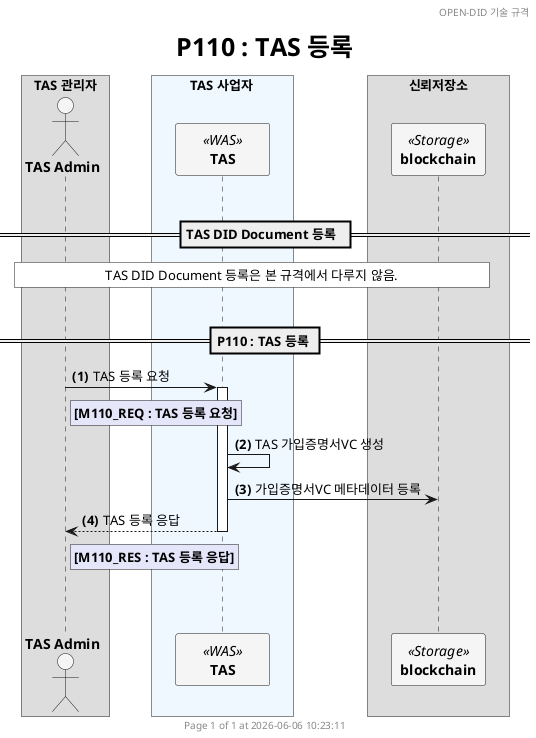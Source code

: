 
@startuml P110_register_tas_simple_ko

'- - - - - - - - - - - - - - - - - - - - - - - - - - - - - - - - - - - - - - - - - - - - - - - - - - - - - - - - - - -
' 설정
'- - - - - - - - - - - - - - - - - - - - - - - - - - - - - - - - - - - - - - - - - - - - - - - - - - - - - - - - - - -
'=== Header and Footer ===
header OPEN-DID 기술 규격
footer
  	Page %page% of %lastpage% at %date("yyyy-MM-dd hh:mm:ss")
end footer

'=== 제목 ===
title
	<size:25>P110 : TAS 등록</size>
end title

'=== 옵션 ===
autonumber "<b>(#)</b>"

'=== Panticipants ===
skinparam ParticipantPadding 20
skinparam BoxPadding 20
skinparam MaxMessageSize 500
skinparam MinClassWidth 80

box TAS 관리자
    actor "**TAS Admin**" as ADMIN #WhiteSmoke
end box

box TAS 사업자 #AliceBlue
    participant "**TAS**" as TAS <<WAS>> #WhiteSmoke
end box


box 신뢰저장소
    participant "**blockchain**" as BC <<Storage>> #WhiteSmoke
end box 
'- - - - - - - - - - - - - - - - - - - - - - - - - - - - - - - - - - - - - - - - - - - - - - - - - - - - - - - - - - -
' 상수
'- - - - - - - - - - - - - - - - - - - - - - - - - - - - - - - - - - - - - - - - - - - - - - - - - - - - - - - - - - -

!$refdoc = "별도 문서 참조"


'- - - - - - - - - - - - - - - - - - - - - - - - - - - - - - - - - - - - - - - - - - - - - - - - - - - - - - - - - - -
' 내용
'- - - - - - - - - - - - - - - - - - - - - - - - - - - - - - - - - - - - - - - - - - - - - - - - - - - - - - - - - - -
|||

== TAS DID Document 등록  ==
rnote across #white
    TAS DID Document 등록은 본 규격에서 다루지 않음.
end note

|||

== P110 : TAS 등록 ==
ADMIN -> TAS++: TAS 등록 요청
rnote right of ADMIN #Lavender        
    **[M110_REQ : TAS 등록 요청]**
end note

TAS -> TAS : TAS 가입증명서VC 생성
TAS -> BC : 가입증명서VC 메타데이터 등록

TAS --> ADMIN--: TAS 등록 응답
rnote right of ADMIN #Lavender        
    **[M110_RES : TAS 등록 응답]**
end note

|||
|||
@enduml

